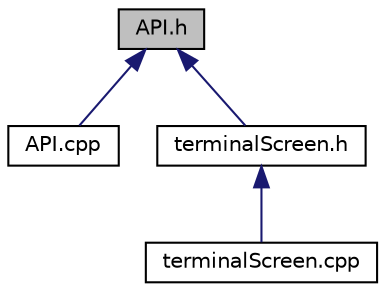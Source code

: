 digraph "API.h"
{
 // LATEX_PDF_SIZE
  edge [fontname="Helvetica",fontsize="10",labelfontname="Helvetica",labelfontsize="10"];
  node [fontname="Helvetica",fontsize="10",shape=record];
  Node1 [label="API.h",height=0.2,width=0.4,color="black", fillcolor="grey75", style="filled", fontcolor="black",tooltip=" "];
  Node1 -> Node2 [dir="back",color="midnightblue",fontsize="10",style="solid",fontname="Helvetica"];
  Node2 [label="API.cpp",height=0.2,width=0.4,color="black", fillcolor="white", style="filled",URL="$_a_p_i_8cpp.html",tooltip="the core of our api, which has all functions implementation"];
  Node1 -> Node3 [dir="back",color="midnightblue",fontsize="10",style="solid",fontname="Helvetica"];
  Node3 [label="terminalScreen.h",height=0.2,width=0.4,color="black", fillcolor="white", style="filled",URL="$terminal_screen_8h.html",tooltip=" "];
  Node3 -> Node4 [dir="back",color="midnightblue",fontsize="10",style="solid",fontname="Helvetica"];
  Node4 [label="terminalScreen.cpp",height=0.2,width=0.4,color="black", fillcolor="white", style="filled",URL="$terminal_screen_8cpp.html",tooltip="this is a class to make a simple GUI in terminal to use the API"];
}
